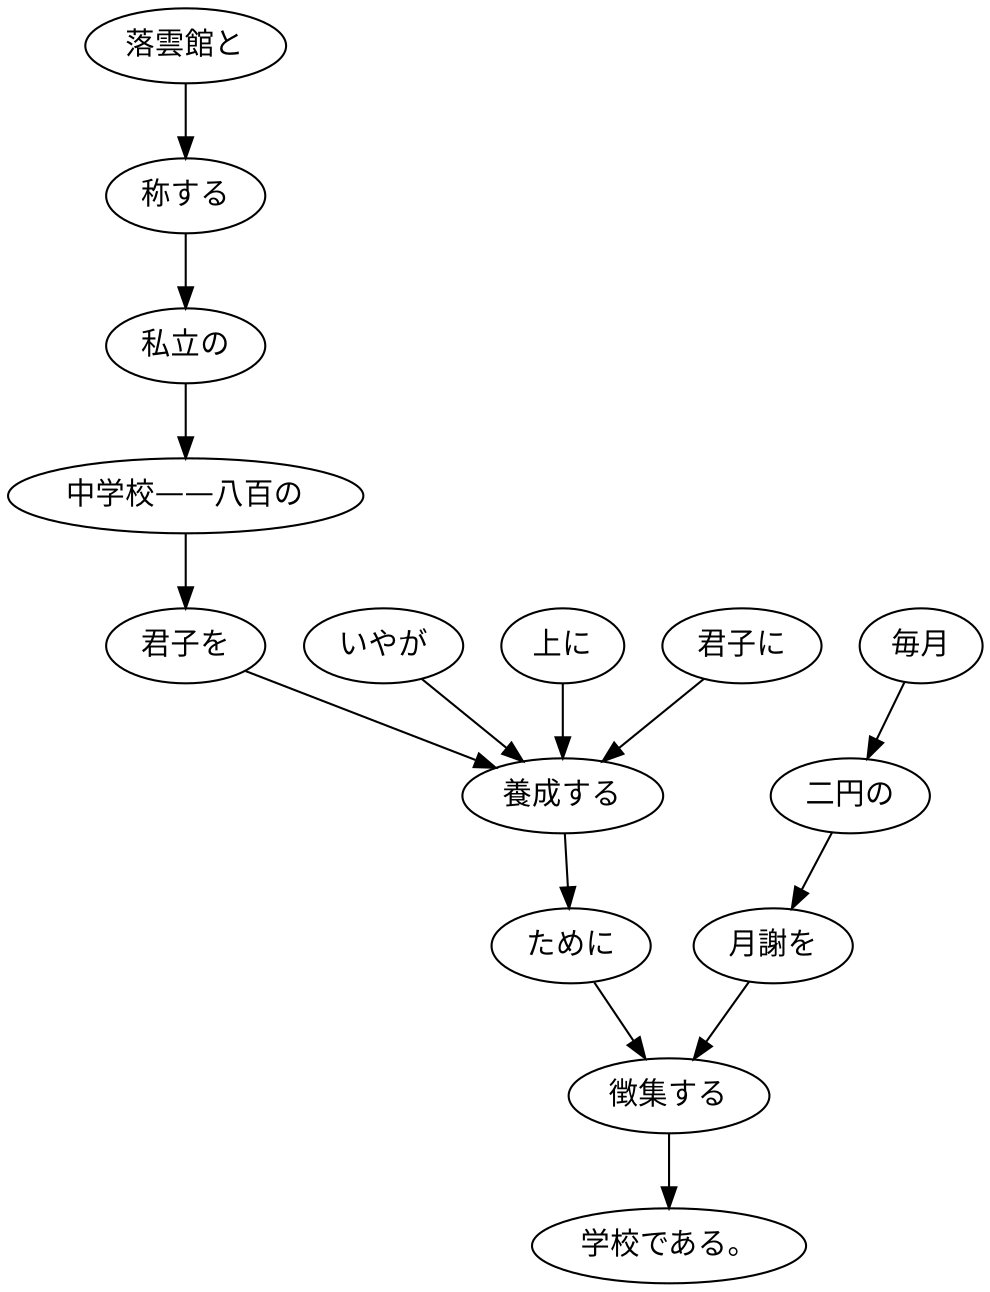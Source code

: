 digraph graph4706 {
	node0 [label="落雲館と"];
	node1 [label="称する"];
	node2 [label="私立の"];
	node3 [label="中学校——八百の"];
	node4 [label="君子を"];
	node5 [label="いやが"];
	node6 [label="上に"];
	node7 [label="君子に"];
	node8 [label="養成する"];
	node9 [label="ために"];
	node10 [label="毎月"];
	node11 [label="二円の"];
	node12 [label="月謝を"];
	node13 [label="徴集する"];
	node14 [label="学校である。"];
	node0 -> node1;
	node1 -> node2;
	node2 -> node3;
	node3 -> node4;
	node4 -> node8;
	node5 -> node8;
	node6 -> node8;
	node7 -> node8;
	node8 -> node9;
	node9 -> node13;
	node10 -> node11;
	node11 -> node12;
	node12 -> node13;
	node13 -> node14;
}
